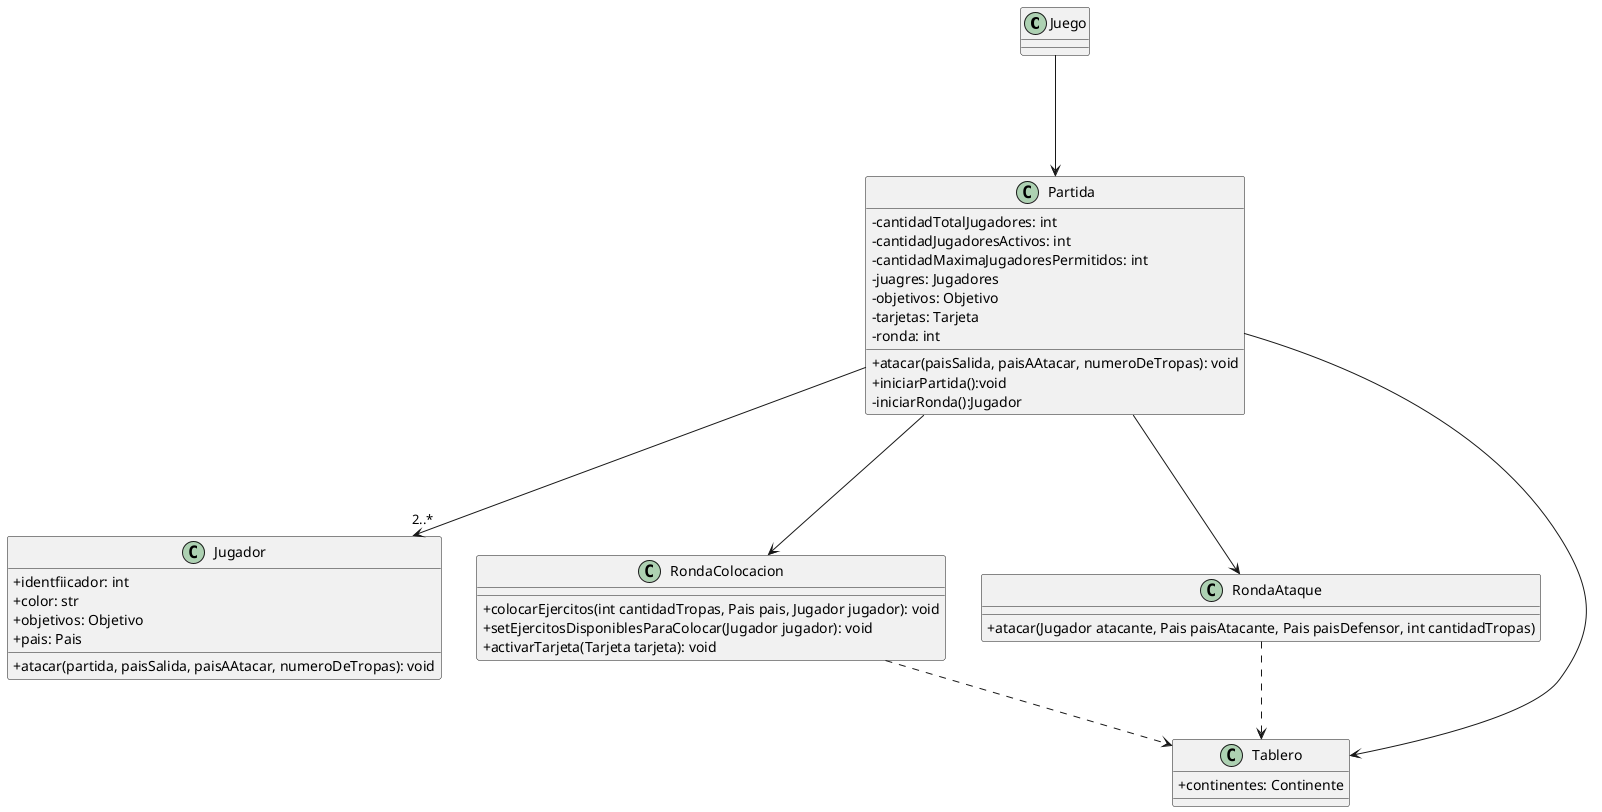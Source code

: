 @startuml
skinparam classAttributeIconSize 0

class Juego {

}

class Partida{
        - cantidadTotalJugadores: int
        - cantidadJugadoresActivos: int
        - cantidadMaximaJugadoresPermitidos: int
        - juagres: Jugadores
        - objetivos: Objetivo
        - tarjetas: Tarjeta
        - ronda: int

        +atacar(paisSalida, paisAAtacar, numeroDeTropas): void
        +iniciarPartida():void
        -iniciarRonda():Jugador
}

class Jugador{
        +identfiicador: int 
        + color: str
        +objetivos: Objetivo
        +pais: Pais
        
        +atacar(partida, paisSalida, paisAAtacar, numeroDeTropas): void

}

class RondaColocacion{
    +colocarEjercitos(int cantidadTropas, Pais pais, Jugador jugador): void
    +setEjercitosDisponiblesParaColocar(Jugador jugador): void
    +activarTarjeta(Tarjeta tarjeta): void

}
class RondaAtaque{
    + atacar(Jugador atacante, Pais paisAtacante, Pais paisDefensor, int cantidadTropas)
}
class Tablero{
        +continentes: Continente
} 


Juego ---> Partida
Partida --->"2..*" Jugador
Partida ---> RondaColocacion
Partida ---> RondaAtaque
RondaColocacion ..>Tablero
RondaAtaque ..>Tablero
Partida ---> Tablero

@enduml